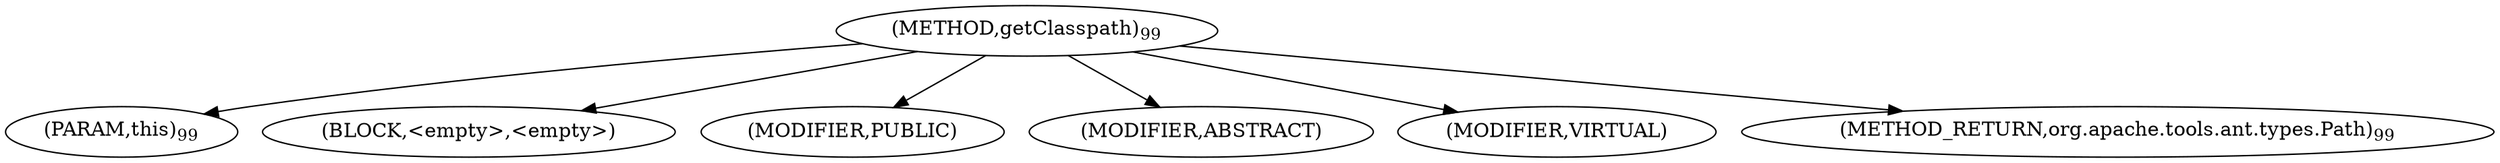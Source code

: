digraph "getClasspath" {  
"31" [label = <(METHOD,getClasspath)<SUB>99</SUB>> ]
"32" [label = <(PARAM,this)<SUB>99</SUB>> ]
"33" [label = <(BLOCK,&lt;empty&gt;,&lt;empty&gt;)> ]
"34" [label = <(MODIFIER,PUBLIC)> ]
"35" [label = <(MODIFIER,ABSTRACT)> ]
"36" [label = <(MODIFIER,VIRTUAL)> ]
"37" [label = <(METHOD_RETURN,org.apache.tools.ant.types.Path)<SUB>99</SUB>> ]
  "31" -> "32" 
  "31" -> "33" 
  "31" -> "34" 
  "31" -> "35" 
  "31" -> "36" 
  "31" -> "37" 
}
